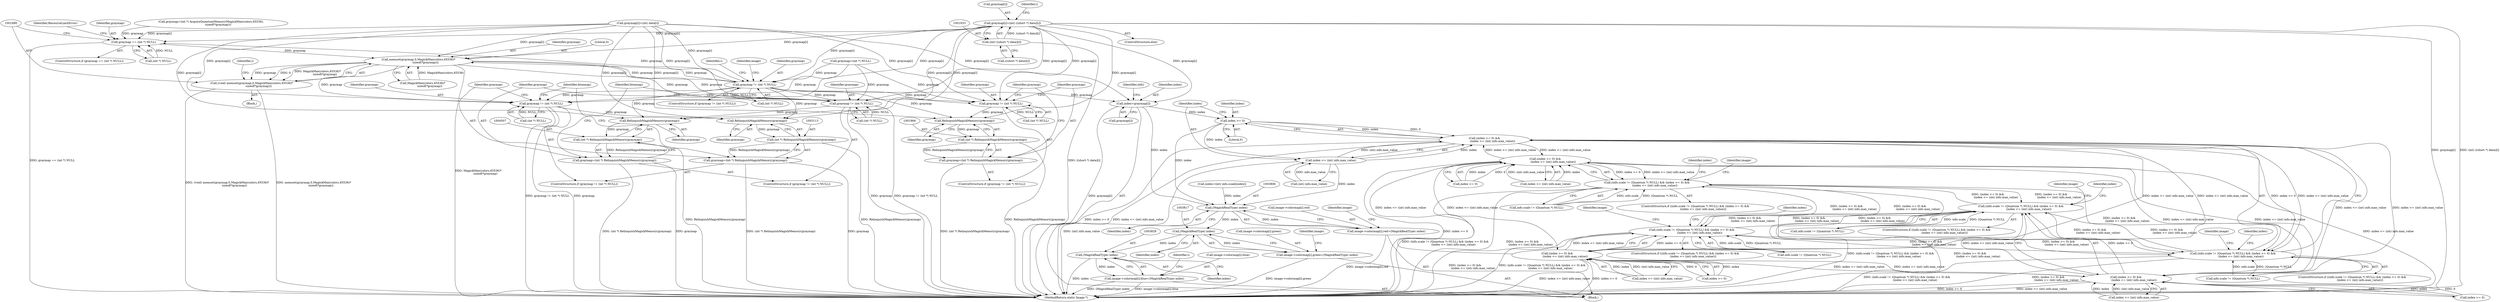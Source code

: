 digraph "0_ImageMagick_16916c8979c32765c542e216b31cee2671b7afe7@pointer" {
"1001928" [label="(Call,graymap[i]=(int) ((short *) data)[i])"];
"1001932" [label="(Call,(int) ((short *) data)[i])"];
"1001858" [label="(Call,graymap != (int *) NULL)"];
"1001867" [label="(Call,RelinquishMagickMemory(graymap))"];
"1001865" [label="(Call,(int *) RelinquishMagickMemory(graymap))"];
"1001863" [label="(Call,graymap=(int *) RelinquishMagickMemory(graymap))"];
"1001881" [label="(Call,graymap == (int *) NULL)"];
"1001891" [label="(Call,memset(graymap,0,MagickMax(colors,65536)*\n                sizeof(*graymap)))"];
"1001889" [label="(Call,(void) memset(graymap,0,MagickMax(colors,65536)*\n                sizeof(*graymap)))"];
"1003105" [label="(Call,graymap != (int *) NULL)"];
"1003114" [label="(Call,RelinquishMagickMemory(graymap))"];
"1003112" [label="(Call,(int *) RelinquishMagickMemory(graymap))"];
"1003110" [label="(Call,graymap=(int *) RelinquishMagickMemory(graymap))"];
"1003746" [label="(Call,graymap != (int *) NULL)"];
"1003763" [label="(Call,index=graymap[i])"];
"1003778" [label="(Call,index >= 0)"];
"1003777" [label="(Call,(index >= 0) &&\n                  (index <= (int) info.max_value))"];
"1003588" [label="(Call,(index >= 0) &&\n                  (index <= (int) info.max_value))"];
"1003580" [label="(Call,(info.scale != (Quantum *) NULL) && (index >= 0) &&\n                  (index <= (int) info.max_value))"];
"1003643" [label="(Call,(info.scale != (Quantum *) NULL) && (index >= 0) &&\n                  (index <= (int) info.max_value))"];
"1003706" [label="(Call,(info.scale != (Quantum *) NULL) && (index >= 0) &&\n                  (index <= (int) info.max_value))"];
"1003769" [label="(Call,(info.scale != (Quantum *) NULL) && (index >= 0) &&\n                  (index <= (int) info.max_value))"];
"1003651" [label="(Call,(index >= 0) &&\n                  (index <= (int) info.max_value))"];
"1003714" [label="(Call,(index >= 0) &&\n                  (index <= (int) info.max_value))"];
"1003781" [label="(Call,index <= (int) info.max_value)"];
"1003805" [label="(Call,(MagickRealType) index)"];
"1003797" [label="(Call,image->colormap[i].red=(MagickRealType) index)"];
"1003816" [label="(Call,(MagickRealType) index)"];
"1003808" [label="(Call,image->colormap[i].green=(MagickRealType) index)"];
"1003827" [label="(Call,(MagickRealType) index)"];
"1003819" [label="(Call,image->colormap[i].blue=(MagickRealType) index)"];
"1004499" [label="(Call,graymap != (int *) NULL)"];
"1004508" [label="(Call,RelinquishMagickMemory(graymap))"];
"1004506" [label="(Call,(int *) RelinquishMagickMemory(graymap))"];
"1004504" [label="(Call,graymap=(int *) RelinquishMagickMemory(graymap))"];
"1001894" [label="(Call,MagickMax(colors,65536)*\n                sizeof(*graymap))"];
"1003768" [label="(ControlStructure,if ((info.scale != (Quantum *) NULL) && (index >= 0) &&\n                  (index <= (int) info.max_value)))"];
"1003115" [label="(Identifier,graymap)"];
"1001929" [label="(Call,graymap[i])"];
"1003715" [label="(Call,index >= 0)"];
"1003738" [label="(Identifier,image)"];
"1001860" [label="(Call,(int *) NULL)"];
"1003652" [label="(Call,index >= 0)"];
"1001918" [label="(Call,graymap[i]=(int) data[i])"];
"1001869" [label="(Call,graymap=(int *) AcquireQuantumMemory(MagickMax(colors,65536),\n                sizeof(*graymap)))"];
"1003114" [label="(Call,RelinquishMagickMemory(graymap))"];
"1001867" [label="(Call,RelinquishMagickMemory(graymap))"];
"1003675" [label="(Identifier,image)"];
"1001857" [label="(ControlStructure,if (graymap != (int *) NULL))"];
"1003111" [label="(Identifier,graymap)"];
"1001865" [label="(Call,(int *) RelinquishMagickMemory(graymap))"];
"1003765" [label="(Call,graymap[i])"];
"1003763" [label="(Call,index=graymap[i])"];
"1003726" [label="(Identifier,index)"];
"1003805" [label="(Call,(MagickRealType) index)"];
"1003797" [label="(Call,image->colormap[i].red=(MagickRealType) index)"];
"1001891" [label="(Call,memset(graymap,0,MagickMax(colors,65536)*\n                sizeof(*graymap)))"];
"1003707" [label="(Call,info.scale != (Quantum *) NULL)"];
"1003581" [label="(Call,info.scale != (Quantum *) NULL)"];
"1003746" [label="(Call,graymap != (int *) NULL)"];
"1003761" [label="(Identifier,i)"];
"1003600" [label="(Identifier,index)"];
"1003714" [label="(Call,(index >= 0) &&\n                  (index <= (int) info.max_value))"];
"1001928" [label="(Call,graymap[i]=(int) ((short *) data)[i])"];
"1001881" [label="(Call,graymap == (int *) NULL)"];
"1003753" [label="(Identifier,i)"];
"1001883" [label="(Call,(int *) NULL)"];
"1003798" [label="(Call,image->colormap[i].red)"];
"1003589" [label="(Call,index >= 0)"];
"1001893" [label="(Literal,0)"];
"1003663" [label="(Identifier,index)"];
"1003801" [label="(Identifier,image)"];
"1001934" [label="(Call,((short *) data)[i])"];
"1001911" [label="(Identifier,i)"];
"1003579" [label="(ControlStructure,if ((info.scale != (Quantum *) NULL) && (index >= 0) &&\n                  (index <= (int) info.max_value)))"];
"1003112" [label="(Call,(int *) RelinquishMagickMemory(graymap))"];
"1003808" [label="(Call,image->colormap[i].green=(MagickRealType) index)"];
"1004504" [label="(Call,graymap=(int *) RelinquishMagickMemory(graymap))"];
"1001858" [label="(Call,graymap != (int *) NULL)"];
"1004508" [label="(Call,RelinquishMagickMemory(graymap))"];
"1003592" [label="(Call,index <= (int) info.max_value)"];
"1003812" [label="(Identifier,image)"];
"1003827" [label="(Call,(MagickRealType) index)"];
"1003745" [label="(ControlStructure,if (graymap != (int *) NULL))"];
"1004500" [label="(Identifier,graymap)"];
"1001889" [label="(Call,(void) memset(graymap,0,MagickMax(colors,65536)*\n                sizeof(*graymap)))"];
"1003106" [label="(Identifier,graymap)"];
"1003118" [label="(Identifier,bluemap)"];
"1003762" [label="(Block,)"];
"1003829" [label="(Identifier,index)"];
"1001892" [label="(Identifier,graymap)"];
"1003782" [label="(Identifier,index)"];
"1001863" [label="(Call,graymap=(int *) RelinquishMagickMemory(graymap))"];
"1003105" [label="(Call,graymap != (int *) NULL)"];
"1003789" [label="(Identifier,index)"];
"1001903" [label="(Identifier,i)"];
"1003833" [label="(Identifier,image)"];
"1003642" [label="(ControlStructure,if ((info.scale != (Quantum *) NULL) && (index >= 0) &&\n                  (index <= (int) info.max_value)))"];
"1003781" [label="(Call,index <= (int) info.max_value)"];
"1003780" [label="(Literal,0)"];
"1001859" [label="(Identifier,graymap)"];
"1001887" [label="(Identifier,ResourceLimitError)"];
"1003110" [label="(Call,graymap=(int *) RelinquishMagickMemory(graymap))"];
"1003651" [label="(Call,(index >= 0) &&\n                  (index <= (int) info.max_value))"];
"1003772" [label="(Identifier,info)"];
"1000548" [label="(Call,graymap=(int *) NULL)"];
"1003747" [label="(Identifier,graymap)"];
"1003706" [label="(Call,(info.scale != (Quantum *) NULL) && (index >= 0) &&\n                  (index <= (int) info.max_value))"];
"1003816" [label="(Call,(MagickRealType) index)"];
"1004506" [label="(Call,(int *) RelinquishMagickMemory(graymap))"];
"1003107" [label="(Call,(int *) NULL)"];
"1003779" [label="(Identifier,index)"];
"1003807" [label="(Identifier,index)"];
"1003705" [label="(ControlStructure,if ((info.scale != (Quantum *) NULL) && (index >= 0) &&\n                  (index <= (int) info.max_value)))"];
"1003777" [label="(Call,(index >= 0) &&\n                  (index <= (int) info.max_value))"];
"1004512" [label="(Identifier,bluemap)"];
"1003823" [label="(Identifier,image)"];
"1003643" [label="(Call,(info.scale != (Quantum *) NULL) && (index >= 0) &&\n                  (index <= (int) info.max_value))"];
"1003580" [label="(Call,(info.scale != (Quantum *) NULL) && (index >= 0) &&\n                  (index <= (int) info.max_value))"];
"1001870" [label="(Identifier,graymap)"];
"1001880" [label="(ControlStructure,if (graymap == (int *) NULL))"];
"1004501" [label="(Call,(int *) NULL)"];
"1003818" [label="(Identifier,index)"];
"1001835" [label="(Block,)"];
"1003655" [label="(Call,index <= (int) info.max_value)"];
"1003769" [label="(Call,(info.scale != (Quantum *) NULL) && (index >= 0) &&\n                  (index <= (int) info.max_value))"];
"1003778" [label="(Call,index >= 0)"];
"1003809" [label="(Call,image->colormap[i].green)"];
"1001882" [label="(Identifier,graymap)"];
"1003104" [label="(ControlStructure,if (graymap != (int *) NULL))"];
"1004499" [label="(Call,graymap != (int *) NULL)"];
"1001932" [label="(Call,(int) ((short *) data)[i])"];
"1003783" [label="(Call,(int) info.max_value)"];
"1001927" [label="(ControlStructure,else)"];
"1004498" [label="(ControlStructure,if (graymap != (int *) NULL))"];
"1003612" [label="(Identifier,image)"];
"1001864" [label="(Identifier,graymap)"];
"1003819" [label="(Call,image->colormap[i].blue=(MagickRealType) index)"];
"1004568" [label="(MethodReturn,static Image *)"];
"1004509" [label="(Identifier,graymap)"];
"1001868" [label="(Identifier,graymap)"];
"1004505" [label="(Identifier,graymap)"];
"1003644" [label="(Call,info.scale != (Quantum *) NULL)"];
"1003788" [label="(Call,index=(int) info.scale[index])"];
"1003588" [label="(Call,(index >= 0) &&\n                  (index <= (int) info.max_value))"];
"1003764" [label="(Identifier,index)"];
"1003718" [label="(Call,index <= (int) info.max_value)"];
"1003820" [label="(Call,image->colormap[i].blue)"];
"1003748" [label="(Call,(int *) NULL)"];
"1003770" [label="(Call,info.scale != (Quantum *) NULL)"];
"1001928" -> "1001927"  [label="AST: "];
"1001928" -> "1001932"  [label="CFG: "];
"1001929" -> "1001928"  [label="AST: "];
"1001932" -> "1001928"  [label="AST: "];
"1001911" -> "1001928"  [label="CFG: "];
"1001928" -> "1004568"  [label="DDG: graymap[i]"];
"1001928" -> "1004568"  [label="DDG: (int) ((short *) data)[i]"];
"1001928" -> "1001858"  [label="DDG: graymap[i]"];
"1001928" -> "1001867"  [label="DDG: graymap[i]"];
"1001928" -> "1001881"  [label="DDG: graymap[i]"];
"1001928" -> "1001891"  [label="DDG: graymap[i]"];
"1001932" -> "1001928"  [label="DDG: ((short *) data)[i]"];
"1001928" -> "1003105"  [label="DDG: graymap[i]"];
"1001928" -> "1003114"  [label="DDG: graymap[i]"];
"1001928" -> "1003746"  [label="DDG: graymap[i]"];
"1001928" -> "1003763"  [label="DDG: graymap[i]"];
"1001928" -> "1004499"  [label="DDG: graymap[i]"];
"1001928" -> "1004508"  [label="DDG: graymap[i]"];
"1001932" -> "1001934"  [label="CFG: "];
"1001933" -> "1001932"  [label="AST: "];
"1001934" -> "1001932"  [label="AST: "];
"1001932" -> "1004568"  [label="DDG: ((short *) data)[i]"];
"1001858" -> "1001857"  [label="AST: "];
"1001858" -> "1001860"  [label="CFG: "];
"1001859" -> "1001858"  [label="AST: "];
"1001860" -> "1001858"  [label="AST: "];
"1001864" -> "1001858"  [label="CFG: "];
"1001870" -> "1001858"  [label="CFG: "];
"1003746" -> "1001858"  [label="DDG: graymap"];
"1001918" -> "1001858"  [label="DDG: graymap[i]"];
"1001891" -> "1001858"  [label="DDG: graymap"];
"1000548" -> "1001858"  [label="DDG: graymap"];
"1001860" -> "1001858"  [label="DDG: NULL"];
"1001858" -> "1001867"  [label="DDG: graymap"];
"1001867" -> "1001865"  [label="AST: "];
"1001867" -> "1001868"  [label="CFG: "];
"1001868" -> "1001867"  [label="AST: "];
"1001865" -> "1001867"  [label="CFG: "];
"1001867" -> "1001865"  [label="DDG: graymap"];
"1001918" -> "1001867"  [label="DDG: graymap[i]"];
"1003746" -> "1001867"  [label="DDG: graymap"];
"1001865" -> "1001863"  [label="AST: "];
"1001866" -> "1001865"  [label="AST: "];
"1001863" -> "1001865"  [label="CFG: "];
"1001865" -> "1004568"  [label="DDG: RelinquishMagickMemory(graymap)"];
"1001865" -> "1001863"  [label="DDG: RelinquishMagickMemory(graymap)"];
"1001863" -> "1001857"  [label="AST: "];
"1001864" -> "1001863"  [label="AST: "];
"1001870" -> "1001863"  [label="CFG: "];
"1001863" -> "1004568"  [label="DDG: (int *) RelinquishMagickMemory(graymap)"];
"1001881" -> "1001880"  [label="AST: "];
"1001881" -> "1001883"  [label="CFG: "];
"1001882" -> "1001881"  [label="AST: "];
"1001883" -> "1001881"  [label="AST: "];
"1001887" -> "1001881"  [label="CFG: "];
"1001890" -> "1001881"  [label="CFG: "];
"1001881" -> "1004568"  [label="DDG: graymap == (int *) NULL"];
"1001918" -> "1001881"  [label="DDG: graymap[i]"];
"1001869" -> "1001881"  [label="DDG: graymap"];
"1003746" -> "1001881"  [label="DDG: graymap"];
"1001883" -> "1001881"  [label="DDG: NULL"];
"1001881" -> "1001891"  [label="DDG: graymap"];
"1001891" -> "1001889"  [label="AST: "];
"1001891" -> "1001894"  [label="CFG: "];
"1001892" -> "1001891"  [label="AST: "];
"1001893" -> "1001891"  [label="AST: "];
"1001894" -> "1001891"  [label="AST: "];
"1001889" -> "1001891"  [label="CFG: "];
"1001891" -> "1004568"  [label="DDG: MagickMax(colors,65536)*\n                sizeof(*graymap)"];
"1001891" -> "1001889"  [label="DDG: graymap"];
"1001891" -> "1001889"  [label="DDG: 0"];
"1001891" -> "1001889"  [label="DDG: MagickMax(colors,65536)*\n                sizeof(*graymap)"];
"1001918" -> "1001891"  [label="DDG: graymap[i]"];
"1003746" -> "1001891"  [label="DDG: graymap"];
"1001894" -> "1001891"  [label="DDG: MagickMax(colors,65536)"];
"1001891" -> "1003105"  [label="DDG: graymap"];
"1001891" -> "1003746"  [label="DDG: graymap"];
"1001891" -> "1004499"  [label="DDG: graymap"];
"1001889" -> "1001835"  [label="AST: "];
"1001890" -> "1001889"  [label="AST: "];
"1001903" -> "1001889"  [label="CFG: "];
"1001889" -> "1004568"  [label="DDG: (void) memset(graymap,0,MagickMax(colors,65536)*\n                sizeof(*graymap))"];
"1001889" -> "1004568"  [label="DDG: memset(graymap,0,MagickMax(colors,65536)*\n                sizeof(*graymap))"];
"1003105" -> "1003104"  [label="AST: "];
"1003105" -> "1003107"  [label="CFG: "];
"1003106" -> "1003105"  [label="AST: "];
"1003107" -> "1003105"  [label="AST: "];
"1003111" -> "1003105"  [label="CFG: "];
"1003118" -> "1003105"  [label="CFG: "];
"1003105" -> "1004568"  [label="DDG: graymap != (int *) NULL"];
"1003105" -> "1004568"  [label="DDG: graymap"];
"1003746" -> "1003105"  [label="DDG: graymap"];
"1001918" -> "1003105"  [label="DDG: graymap[i]"];
"1000548" -> "1003105"  [label="DDG: graymap"];
"1003107" -> "1003105"  [label="DDG: NULL"];
"1003105" -> "1003114"  [label="DDG: graymap"];
"1003114" -> "1003112"  [label="AST: "];
"1003114" -> "1003115"  [label="CFG: "];
"1003115" -> "1003114"  [label="AST: "];
"1003112" -> "1003114"  [label="CFG: "];
"1003114" -> "1003112"  [label="DDG: graymap"];
"1001918" -> "1003114"  [label="DDG: graymap[i]"];
"1003746" -> "1003114"  [label="DDG: graymap"];
"1003112" -> "1003110"  [label="AST: "];
"1003113" -> "1003112"  [label="AST: "];
"1003110" -> "1003112"  [label="CFG: "];
"1003112" -> "1004568"  [label="DDG: RelinquishMagickMemory(graymap)"];
"1003112" -> "1003110"  [label="DDG: RelinquishMagickMemory(graymap)"];
"1003110" -> "1003104"  [label="AST: "];
"1003111" -> "1003110"  [label="AST: "];
"1003118" -> "1003110"  [label="CFG: "];
"1003110" -> "1004568"  [label="DDG: (int *) RelinquishMagickMemory(graymap)"];
"1003110" -> "1004568"  [label="DDG: graymap"];
"1003746" -> "1003745"  [label="AST: "];
"1003746" -> "1003748"  [label="CFG: "];
"1003747" -> "1003746"  [label="AST: "];
"1003748" -> "1003746"  [label="AST: "];
"1003753" -> "1003746"  [label="CFG: "];
"1003833" -> "1003746"  [label="CFG: "];
"1001918" -> "1003746"  [label="DDG: graymap[i]"];
"1000548" -> "1003746"  [label="DDG: graymap"];
"1003748" -> "1003746"  [label="DDG: NULL"];
"1003746" -> "1003763"  [label="DDG: graymap"];
"1003746" -> "1004499"  [label="DDG: graymap"];
"1003746" -> "1004508"  [label="DDG: graymap"];
"1003763" -> "1003762"  [label="AST: "];
"1003763" -> "1003765"  [label="CFG: "];
"1003764" -> "1003763"  [label="AST: "];
"1003765" -> "1003763"  [label="AST: "];
"1003772" -> "1003763"  [label="CFG: "];
"1003763" -> "1004568"  [label="DDG: graymap[i]"];
"1001918" -> "1003763"  [label="DDG: graymap[i]"];
"1003763" -> "1003778"  [label="DDG: index"];
"1003763" -> "1003805"  [label="DDG: index"];
"1003778" -> "1003777"  [label="AST: "];
"1003778" -> "1003780"  [label="CFG: "];
"1003779" -> "1003778"  [label="AST: "];
"1003780" -> "1003778"  [label="AST: "];
"1003782" -> "1003778"  [label="CFG: "];
"1003777" -> "1003778"  [label="CFG: "];
"1003778" -> "1003777"  [label="DDG: index"];
"1003778" -> "1003777"  [label="DDG: 0"];
"1003778" -> "1003781"  [label="DDG: index"];
"1003778" -> "1003805"  [label="DDG: index"];
"1003777" -> "1003769"  [label="AST: "];
"1003777" -> "1003781"  [label="CFG: "];
"1003781" -> "1003777"  [label="AST: "];
"1003769" -> "1003777"  [label="CFG: "];
"1003777" -> "1004568"  [label="DDG: index >= 0"];
"1003777" -> "1004568"  [label="DDG: index <= (int) info.max_value"];
"1003777" -> "1003588"  [label="DDG: index <= (int) info.max_value"];
"1003777" -> "1003651"  [label="DDG: index <= (int) info.max_value"];
"1003777" -> "1003714"  [label="DDG: index <= (int) info.max_value"];
"1003777" -> "1003769"  [label="DDG: index >= 0"];
"1003777" -> "1003769"  [label="DDG: index <= (int) info.max_value"];
"1003588" -> "1003777"  [label="DDG: index <= (int) info.max_value"];
"1003651" -> "1003777"  [label="DDG: index <= (int) info.max_value"];
"1003714" -> "1003777"  [label="DDG: index <= (int) info.max_value"];
"1003781" -> "1003777"  [label="DDG: index"];
"1003781" -> "1003777"  [label="DDG: (int) info.max_value"];
"1003588" -> "1003580"  [label="AST: "];
"1003588" -> "1003589"  [label="CFG: "];
"1003588" -> "1003592"  [label="CFG: "];
"1003589" -> "1003588"  [label="AST: "];
"1003592" -> "1003588"  [label="AST: "];
"1003580" -> "1003588"  [label="CFG: "];
"1003588" -> "1004568"  [label="DDG: index >= 0"];
"1003588" -> "1004568"  [label="DDG: index <= (int) info.max_value"];
"1003588" -> "1003580"  [label="DDG: index >= 0"];
"1003588" -> "1003580"  [label="DDG: index <= (int) info.max_value"];
"1003589" -> "1003588"  [label="DDG: index"];
"1003589" -> "1003588"  [label="DDG: 0"];
"1003651" -> "1003588"  [label="DDG: index <= (int) info.max_value"];
"1003714" -> "1003588"  [label="DDG: index <= (int) info.max_value"];
"1003592" -> "1003588"  [label="DDG: index"];
"1003592" -> "1003588"  [label="DDG: (int) info.max_value"];
"1003588" -> "1003651"  [label="DDG: index <= (int) info.max_value"];
"1003588" -> "1003714"  [label="DDG: index <= (int) info.max_value"];
"1003580" -> "1003579"  [label="AST: "];
"1003580" -> "1003581"  [label="CFG: "];
"1003581" -> "1003580"  [label="AST: "];
"1003600" -> "1003580"  [label="CFG: "];
"1003612" -> "1003580"  [label="CFG: "];
"1003580" -> "1004568"  [label="DDG: (index >= 0) &&\n                  (index <= (int) info.max_value)"];
"1003580" -> "1004568"  [label="DDG: (info.scale != (Quantum *) NULL) && (index >= 0) &&\n                  (index <= (int) info.max_value)"];
"1003581" -> "1003580"  [label="DDG: info.scale"];
"1003581" -> "1003580"  [label="DDG: (Quantum *) NULL"];
"1003706" -> "1003580"  [label="DDG: (index >= 0) &&\n                  (index <= (int) info.max_value)"];
"1003769" -> "1003580"  [label="DDG: (index >= 0) &&\n                  (index <= (int) info.max_value)"];
"1003643" -> "1003580"  [label="DDG: (index >= 0) &&\n                  (index <= (int) info.max_value)"];
"1003580" -> "1003643"  [label="DDG: (index >= 0) &&\n                  (index <= (int) info.max_value)"];
"1003580" -> "1003706"  [label="DDG: (index >= 0) &&\n                  (index <= (int) info.max_value)"];
"1003580" -> "1003769"  [label="DDG: (index >= 0) &&\n                  (index <= (int) info.max_value)"];
"1003643" -> "1003642"  [label="AST: "];
"1003643" -> "1003644"  [label="CFG: "];
"1003643" -> "1003651"  [label="CFG: "];
"1003644" -> "1003643"  [label="AST: "];
"1003651" -> "1003643"  [label="AST: "];
"1003663" -> "1003643"  [label="CFG: "];
"1003675" -> "1003643"  [label="CFG: "];
"1003643" -> "1004568"  [label="DDG: (info.scale != (Quantum *) NULL) && (index >= 0) &&\n                  (index <= (int) info.max_value)"];
"1003643" -> "1004568"  [label="DDG: (index >= 0) &&\n                  (index <= (int) info.max_value)"];
"1003644" -> "1003643"  [label="DDG: info.scale"];
"1003644" -> "1003643"  [label="DDG: (Quantum *) NULL"];
"1003706" -> "1003643"  [label="DDG: (index >= 0) &&\n                  (index <= (int) info.max_value)"];
"1003769" -> "1003643"  [label="DDG: (index >= 0) &&\n                  (index <= (int) info.max_value)"];
"1003651" -> "1003643"  [label="DDG: index >= 0"];
"1003651" -> "1003643"  [label="DDG: index <= (int) info.max_value"];
"1003643" -> "1003706"  [label="DDG: (index >= 0) &&\n                  (index <= (int) info.max_value)"];
"1003643" -> "1003769"  [label="DDG: (index >= 0) &&\n                  (index <= (int) info.max_value)"];
"1003706" -> "1003705"  [label="AST: "];
"1003706" -> "1003707"  [label="CFG: "];
"1003706" -> "1003714"  [label="CFG: "];
"1003707" -> "1003706"  [label="AST: "];
"1003714" -> "1003706"  [label="AST: "];
"1003726" -> "1003706"  [label="CFG: "];
"1003738" -> "1003706"  [label="CFG: "];
"1003706" -> "1004568"  [label="DDG: (index >= 0) &&\n                  (index <= (int) info.max_value)"];
"1003706" -> "1004568"  [label="DDG: (info.scale != (Quantum *) NULL) && (index >= 0) &&\n                  (index <= (int) info.max_value)"];
"1003707" -> "1003706"  [label="DDG: info.scale"];
"1003707" -> "1003706"  [label="DDG: (Quantum *) NULL"];
"1003714" -> "1003706"  [label="DDG: index >= 0"];
"1003714" -> "1003706"  [label="DDG: index <= (int) info.max_value"];
"1003769" -> "1003706"  [label="DDG: (index >= 0) &&\n                  (index <= (int) info.max_value)"];
"1003706" -> "1003769"  [label="DDG: (index >= 0) &&\n                  (index <= (int) info.max_value)"];
"1003769" -> "1003768"  [label="AST: "];
"1003769" -> "1003770"  [label="CFG: "];
"1003770" -> "1003769"  [label="AST: "];
"1003789" -> "1003769"  [label="CFG: "];
"1003801" -> "1003769"  [label="CFG: "];
"1003769" -> "1004568"  [label="DDG: (info.scale != (Quantum *) NULL) && (index >= 0) &&\n                  (index <= (int) info.max_value)"];
"1003769" -> "1004568"  [label="DDG: (index >= 0) &&\n                  (index <= (int) info.max_value)"];
"1003770" -> "1003769"  [label="DDG: info.scale"];
"1003770" -> "1003769"  [label="DDG: (Quantum *) NULL"];
"1003651" -> "1003652"  [label="CFG: "];
"1003651" -> "1003655"  [label="CFG: "];
"1003652" -> "1003651"  [label="AST: "];
"1003655" -> "1003651"  [label="AST: "];
"1003651" -> "1004568"  [label="DDG: index >= 0"];
"1003651" -> "1004568"  [label="DDG: index <= (int) info.max_value"];
"1003652" -> "1003651"  [label="DDG: index"];
"1003652" -> "1003651"  [label="DDG: 0"];
"1003655" -> "1003651"  [label="DDG: index"];
"1003655" -> "1003651"  [label="DDG: (int) info.max_value"];
"1003714" -> "1003651"  [label="DDG: index <= (int) info.max_value"];
"1003651" -> "1003714"  [label="DDG: index <= (int) info.max_value"];
"1003714" -> "1003715"  [label="CFG: "];
"1003714" -> "1003718"  [label="CFG: "];
"1003715" -> "1003714"  [label="AST: "];
"1003718" -> "1003714"  [label="AST: "];
"1003714" -> "1004568"  [label="DDG: index <= (int) info.max_value"];
"1003714" -> "1004568"  [label="DDG: index >= 0"];
"1003715" -> "1003714"  [label="DDG: index"];
"1003715" -> "1003714"  [label="DDG: 0"];
"1003718" -> "1003714"  [label="DDG: index"];
"1003718" -> "1003714"  [label="DDG: (int) info.max_value"];
"1003781" -> "1003783"  [label="CFG: "];
"1003782" -> "1003781"  [label="AST: "];
"1003783" -> "1003781"  [label="AST: "];
"1003781" -> "1004568"  [label="DDG: (int) info.max_value"];
"1003783" -> "1003781"  [label="DDG: info.max_value"];
"1003781" -> "1003805"  [label="DDG: index"];
"1003805" -> "1003797"  [label="AST: "];
"1003805" -> "1003807"  [label="CFG: "];
"1003806" -> "1003805"  [label="AST: "];
"1003807" -> "1003805"  [label="AST: "];
"1003797" -> "1003805"  [label="CFG: "];
"1003805" -> "1003797"  [label="DDG: index"];
"1003788" -> "1003805"  [label="DDG: index"];
"1003805" -> "1003816"  [label="DDG: index"];
"1003797" -> "1003762"  [label="AST: "];
"1003798" -> "1003797"  [label="AST: "];
"1003812" -> "1003797"  [label="CFG: "];
"1003797" -> "1004568"  [label="DDG: image->colormap[i].red"];
"1003816" -> "1003808"  [label="AST: "];
"1003816" -> "1003818"  [label="CFG: "];
"1003817" -> "1003816"  [label="AST: "];
"1003818" -> "1003816"  [label="AST: "];
"1003808" -> "1003816"  [label="CFG: "];
"1003816" -> "1003808"  [label="DDG: index"];
"1003816" -> "1003827"  [label="DDG: index"];
"1003808" -> "1003762"  [label="AST: "];
"1003809" -> "1003808"  [label="AST: "];
"1003823" -> "1003808"  [label="CFG: "];
"1003808" -> "1004568"  [label="DDG: image->colormap[i].green"];
"1003827" -> "1003819"  [label="AST: "];
"1003827" -> "1003829"  [label="CFG: "];
"1003828" -> "1003827"  [label="AST: "];
"1003829" -> "1003827"  [label="AST: "];
"1003819" -> "1003827"  [label="CFG: "];
"1003827" -> "1004568"  [label="DDG: index"];
"1003827" -> "1003819"  [label="DDG: index"];
"1003819" -> "1003762"  [label="AST: "];
"1003820" -> "1003819"  [label="AST: "];
"1003761" -> "1003819"  [label="CFG: "];
"1003819" -> "1004568"  [label="DDG: image->colormap[i].blue"];
"1003819" -> "1004568"  [label="DDG: (MagickRealType) index"];
"1004499" -> "1004498"  [label="AST: "];
"1004499" -> "1004501"  [label="CFG: "];
"1004500" -> "1004499"  [label="AST: "];
"1004501" -> "1004499"  [label="AST: "];
"1004505" -> "1004499"  [label="CFG: "];
"1004512" -> "1004499"  [label="CFG: "];
"1004499" -> "1004568"  [label="DDG: graymap != (int *) NULL"];
"1004499" -> "1004568"  [label="DDG: graymap"];
"1001918" -> "1004499"  [label="DDG: graymap[i]"];
"1000548" -> "1004499"  [label="DDG: graymap"];
"1004501" -> "1004499"  [label="DDG: NULL"];
"1004499" -> "1004508"  [label="DDG: graymap"];
"1004508" -> "1004506"  [label="AST: "];
"1004508" -> "1004509"  [label="CFG: "];
"1004509" -> "1004508"  [label="AST: "];
"1004506" -> "1004508"  [label="CFG: "];
"1004508" -> "1004506"  [label="DDG: graymap"];
"1001918" -> "1004508"  [label="DDG: graymap[i]"];
"1004506" -> "1004504"  [label="AST: "];
"1004507" -> "1004506"  [label="AST: "];
"1004504" -> "1004506"  [label="CFG: "];
"1004506" -> "1004568"  [label="DDG: RelinquishMagickMemory(graymap)"];
"1004506" -> "1004504"  [label="DDG: RelinquishMagickMemory(graymap)"];
"1004504" -> "1004498"  [label="AST: "];
"1004505" -> "1004504"  [label="AST: "];
"1004512" -> "1004504"  [label="CFG: "];
"1004504" -> "1004568"  [label="DDG: graymap"];
"1004504" -> "1004568"  [label="DDG: (int *) RelinquishMagickMemory(graymap)"];
}
